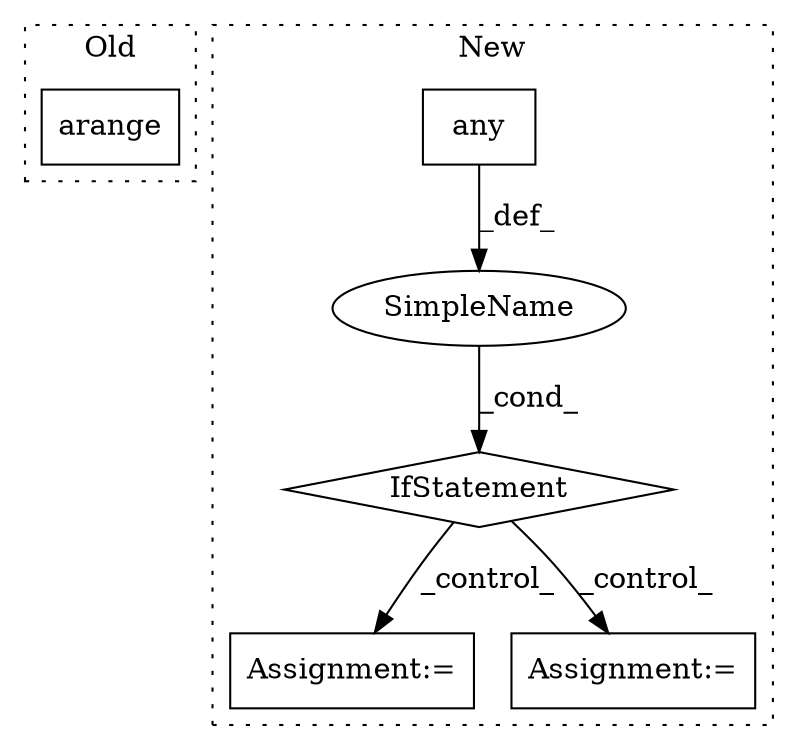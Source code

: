 digraph G {
subgraph cluster0 {
1 [label="arange" a="32" s="7242,7257" l="7,1" shape="box"];
label = "Old";
style="dotted";
}
subgraph cluster1 {
2 [label="any" a="32" s="6147,6156" l="4,1" shape="box"];
3 [label="IfStatement" a="25" s="6137,6157" l="4,2" shape="diamond"];
4 [label="SimpleName" a="42" s="" l="" shape="ellipse"];
5 [label="Assignment:=" a="7" s="6708" l="1" shape="box"];
6 [label="Assignment:=" a="7" s="6693" l="1" shape="box"];
label = "New";
style="dotted";
}
2 -> 4 [label="_def_"];
3 -> 6 [label="_control_"];
3 -> 5 [label="_control_"];
4 -> 3 [label="_cond_"];
}